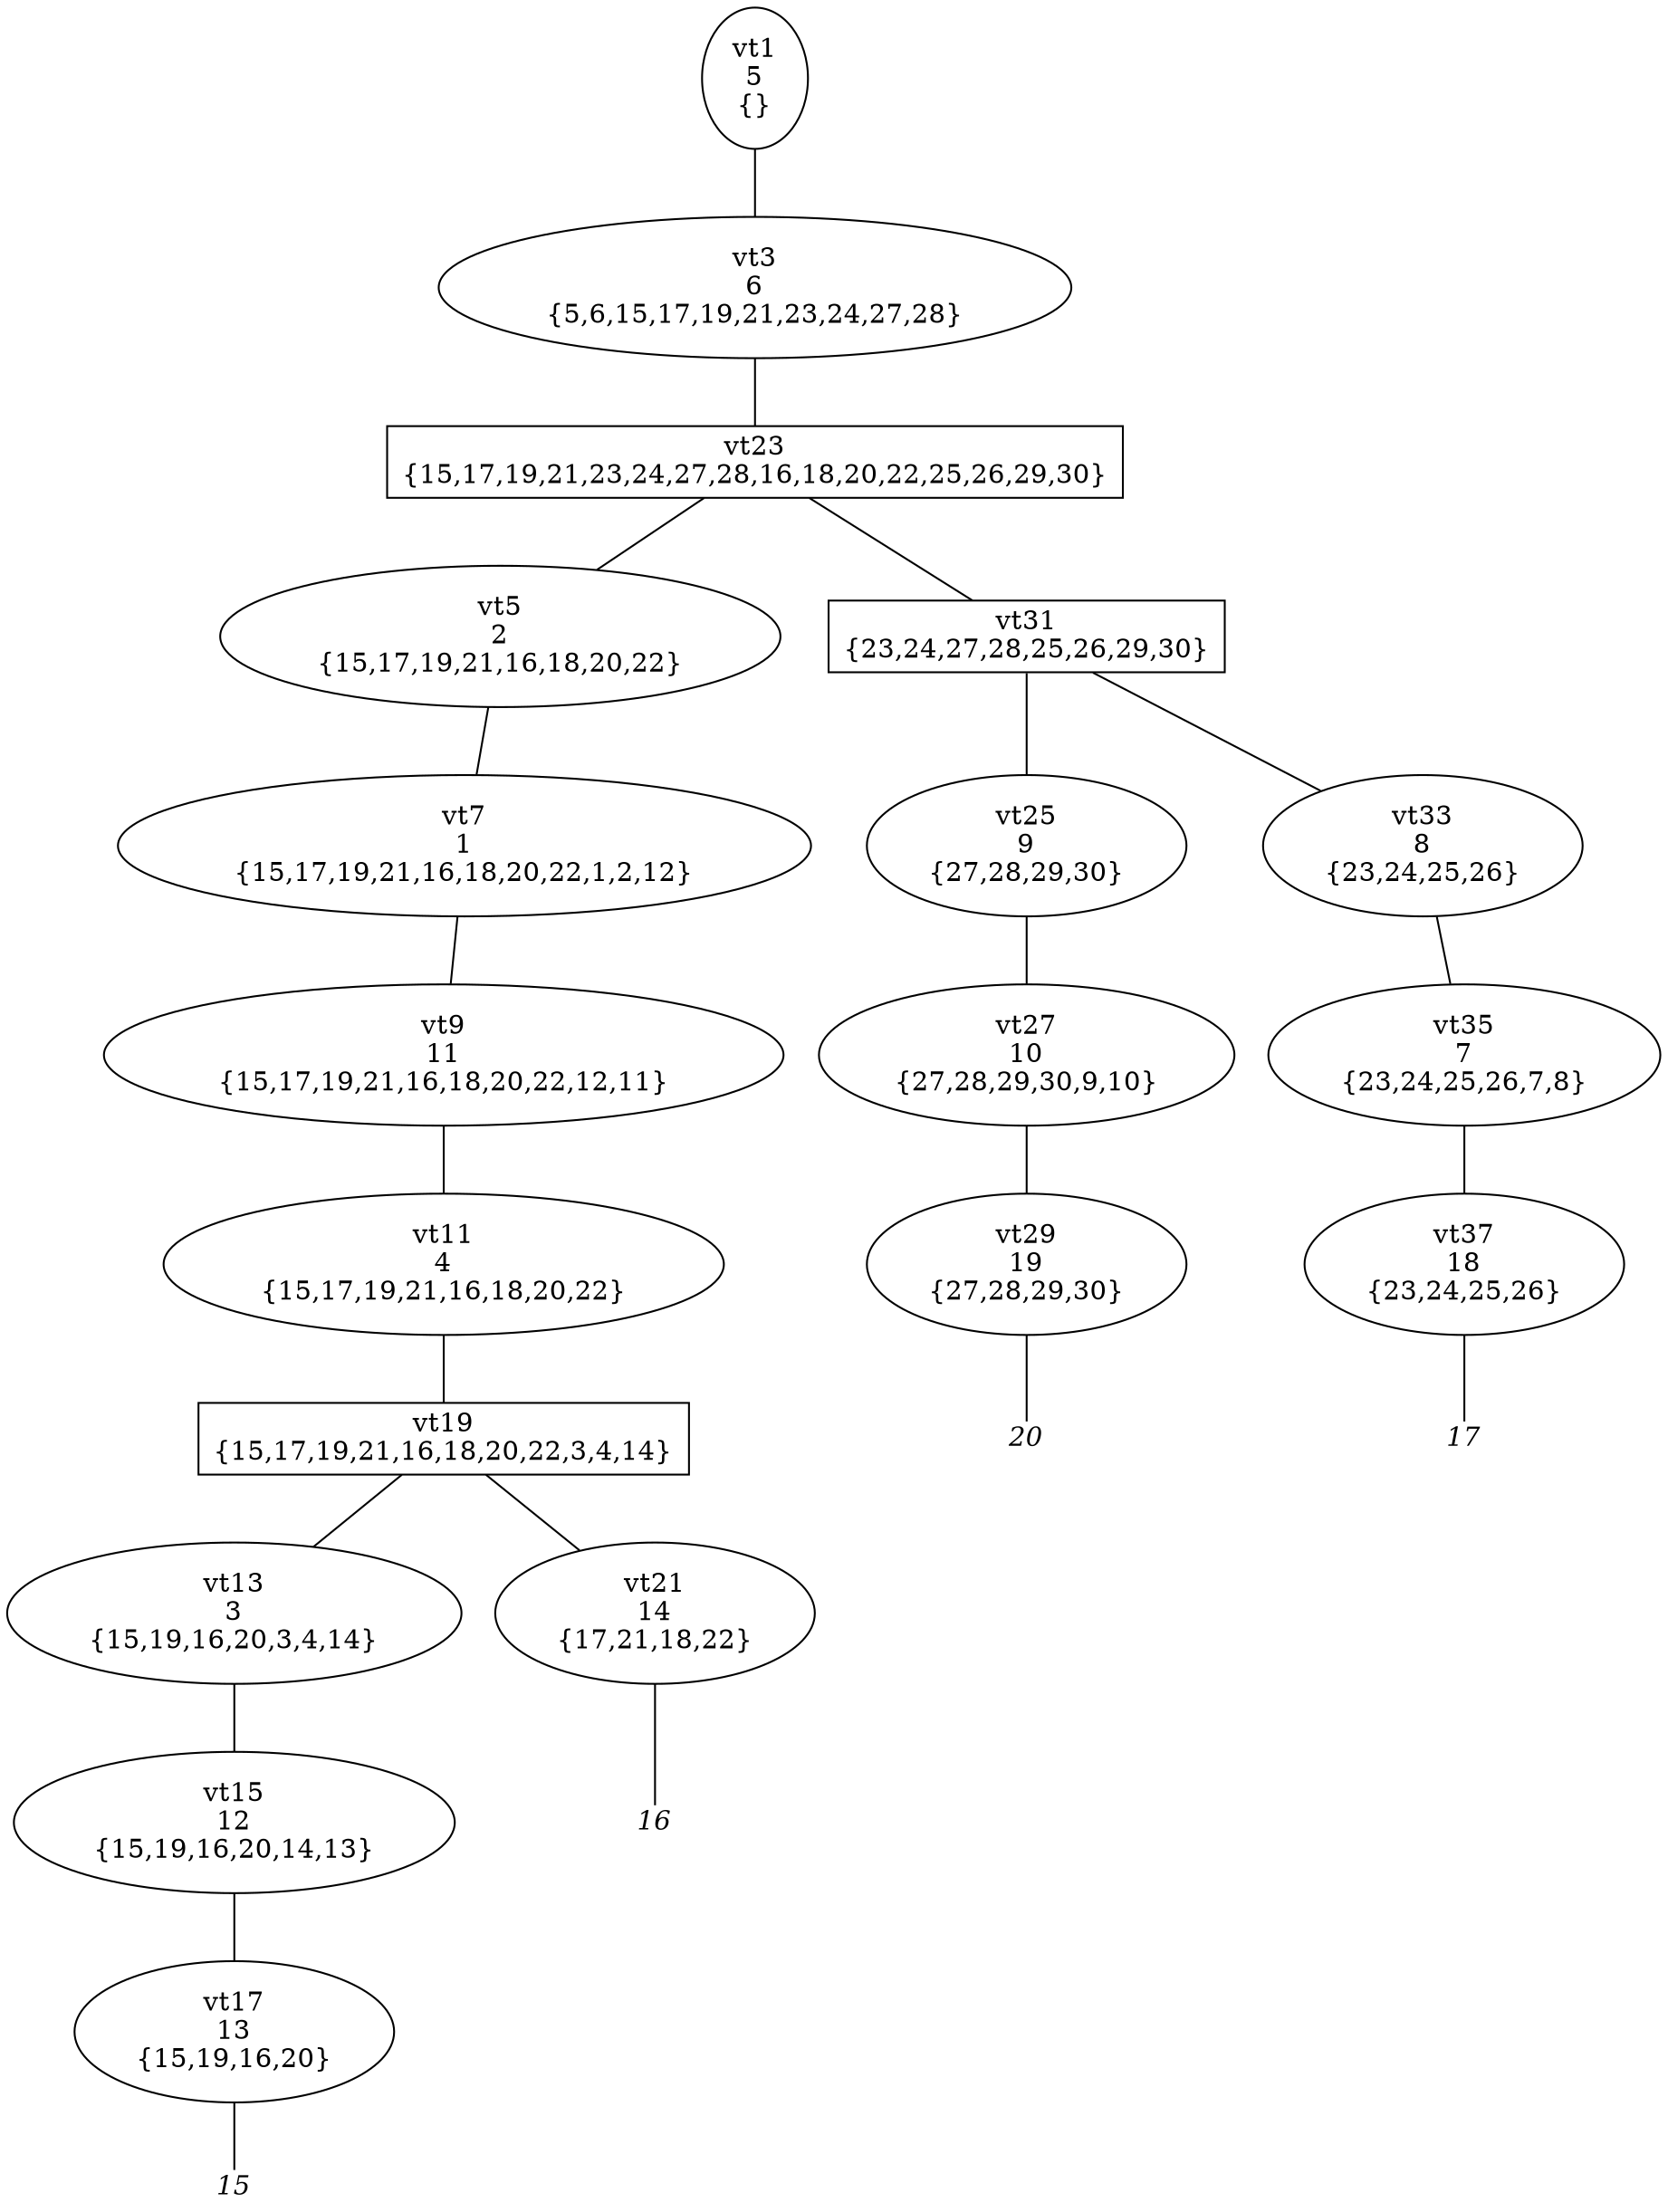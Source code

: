 
digraph vtree {

overlap=false

n1 [label="vt1
5
{}",shape="ellipse"]; 
n3 [label="vt3
6
{5,6,15,17,19,21,23,24,27,28}",shape="ellipse"]; 
n23 [label="vt23
{15,17,19,21,23,24,27,28,16,18,20,22,25,26,29,30}",shape="box"]; 
n5 [label="vt5
2
{15,17,19,21,16,18,20,22}",shape="ellipse"]; 
n7 [label="vt7
1
{15,17,19,21,16,18,20,22,1,2,12}",shape="ellipse"]; 
n9 [label="vt9
11
{15,17,19,21,16,18,20,22,12,11}",shape="ellipse"]; 
n11 [label="vt11
4
{15,17,19,21,16,18,20,22}",shape="ellipse"]; 
n19 [label="vt19
{15,17,19,21,16,18,20,22,3,4,14}",shape="box"]; 
n13 [label="vt13
3
{15,19,16,20,3,4,14}",shape="ellipse"]; 
n15 [label="vt15
12
{15,19,16,20,14,13}",shape="ellipse"]; 
n17 [label="vt17
13
{15,19,16,20}",shape="ellipse"]; 
n18 [label="15",fontname="Times-Italic",fontsize=14,shape=plaintext,fixedsize=true,width=.25,height=.25]; 
n21 [label="vt21
14
{17,21,18,22}",shape="ellipse"]; 
n22 [label="16",fontname="Times-Italic",fontsize=14,shape=plaintext,fixedsize=true,width=.25,height=.25]; 
n31 [label="vt31
{23,24,27,28,25,26,29,30}",shape="box"]; 
n25 [label="vt25
9
{27,28,29,30}",shape="ellipse"]; 
n27 [label="vt27
10
{27,28,29,30,9,10}",shape="ellipse"]; 
n29 [label="vt29
19
{27,28,29,30}",shape="ellipse"]; 
n30 [label="20",fontname="Times-Italic",fontsize=14,shape=plaintext,fixedsize=true,width=.25,height=.25]; 
n33 [label="vt33
8
{23,24,25,26}",shape="ellipse"]; 
n35 [label="vt35
7
{23,24,25,26,7,8}",shape="ellipse"]; 
n37 [label="vt37
18
{23,24,25,26}",shape="ellipse"]; 
n38 [label="17",fontname="Times-Italic",fontsize=14,shape=plaintext,fixedsize=true,width=.25,height=.25]; 
n1->n3 [arrowhead=none];
n3->n23 [arrowhead=none];
n23->n5 [arrowhead=none];
n5->n7 [arrowhead=none];
n7->n9 [arrowhead=none];
n9->n11 [arrowhead=none];
n11->n19 [arrowhead=none];
n19->n13 [arrowhead=none];
n13->n15 [arrowhead=none];
n15->n17 [arrowhead=none];
n17->n18 [arrowhead=none];
n19->n21 [arrowhead=none];
n21->n22 [arrowhead=none];
n23->n31 [arrowhead=none];
n31->n25 [arrowhead=none];
n25->n27 [arrowhead=none];
n27->n29 [arrowhead=none];
n29->n30 [arrowhead=none];
n31->n33 [arrowhead=none];
n33->n35 [arrowhead=none];
n35->n37 [arrowhead=none];
n37->n38 [arrowhead=none];


}